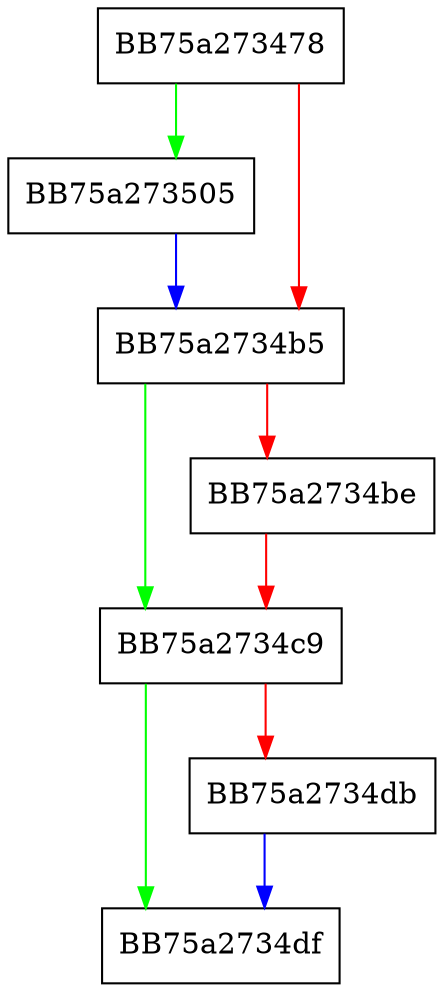 digraph erase {
  node [shape="box"];
  graph [splines=ortho];
  BB75a273478 -> BB75a273505 [color="green"];
  BB75a273478 -> BB75a2734b5 [color="red"];
  BB75a2734b5 -> BB75a2734c9 [color="green"];
  BB75a2734b5 -> BB75a2734be [color="red"];
  BB75a2734be -> BB75a2734c9 [color="red"];
  BB75a2734c9 -> BB75a2734df [color="green"];
  BB75a2734c9 -> BB75a2734db [color="red"];
  BB75a2734db -> BB75a2734df [color="blue"];
  BB75a273505 -> BB75a2734b5 [color="blue"];
}